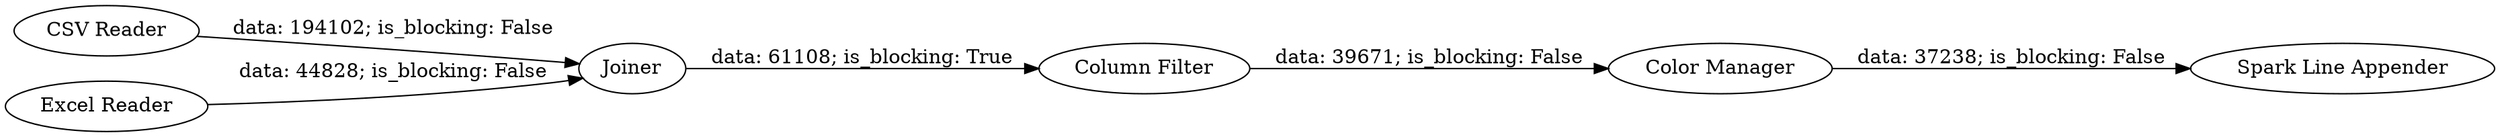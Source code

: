digraph {
	"1391192381797237992_1" [label="CSV Reader"]
	"1391192381797237992_4" [label="Column Filter"]
	"1391192381797237992_3" [label=Joiner]
	"1391192381797237992_6" [label="Spark Line Appender"]
	"1391192381797237992_5" [label="Color Manager"]
	"1391192381797237992_2" [label="Excel Reader"]
	"1391192381797237992_3" -> "1391192381797237992_4" [label="data: 61108; is_blocking: True"]
	"1391192381797237992_5" -> "1391192381797237992_6" [label="data: 37238; is_blocking: False"]
	"1391192381797237992_2" -> "1391192381797237992_3" [label="data: 44828; is_blocking: False"]
	"1391192381797237992_4" -> "1391192381797237992_5" [label="data: 39671; is_blocking: False"]
	"1391192381797237992_1" -> "1391192381797237992_3" [label="data: 194102; is_blocking: False"]
	rankdir=LR
}
